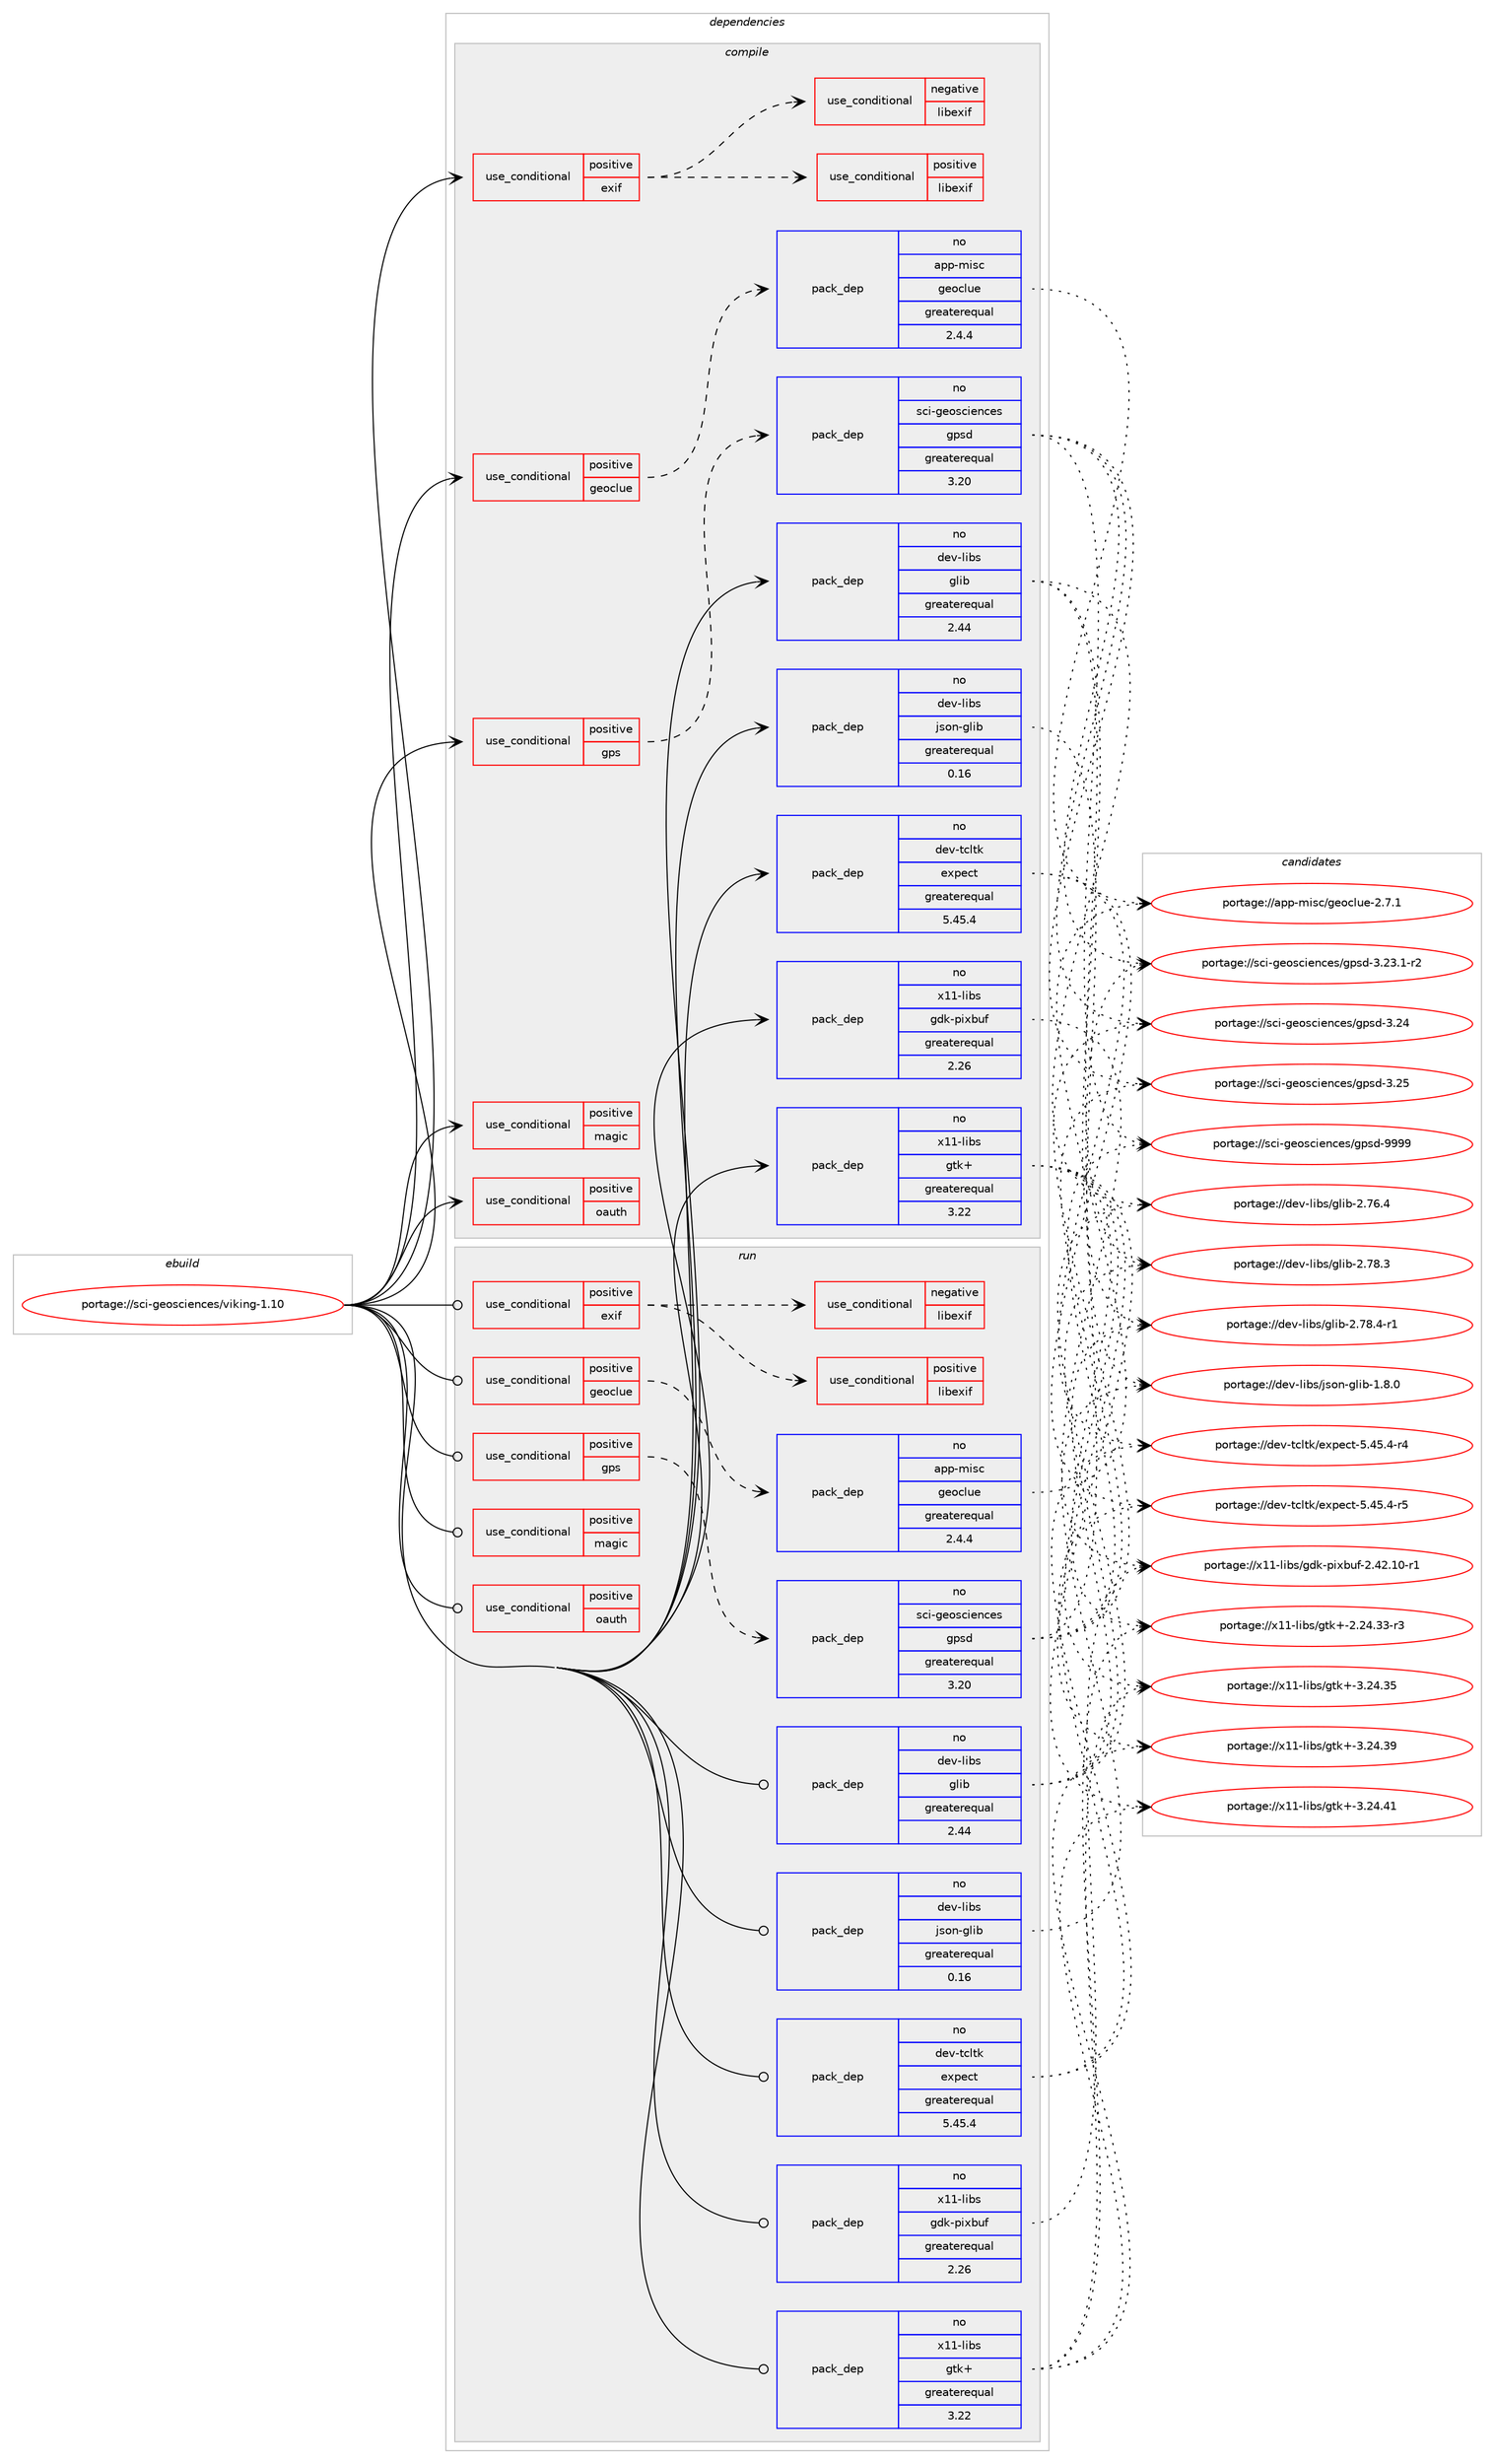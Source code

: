 digraph prolog {

# *************
# Graph options
# *************

newrank=true;
concentrate=true;
compound=true;
graph [rankdir=LR,fontname=Helvetica,fontsize=10,ranksep=1.5];#, ranksep=2.5, nodesep=0.2];
edge  [arrowhead=vee];
node  [fontname=Helvetica,fontsize=10];

# **********
# The ebuild
# **********

subgraph cluster_leftcol {
color=gray;
rank=same;
label=<<i>ebuild</i>>;
id [label="portage://sci-geosciences/viking-1.10", color=red, width=4, href="../sci-geosciences/viking-1.10.svg"];
}

# ****************
# The dependencies
# ****************

subgraph cluster_midcol {
color=gray;
label=<<i>dependencies</i>>;
subgraph cluster_compile {
fillcolor="#eeeeee";
style=filled;
label=<<i>compile</i>>;
subgraph cond2274 {
dependency3412 [label=<<TABLE BORDER="0" CELLBORDER="1" CELLSPACING="0" CELLPADDING="4"><TR><TD ROWSPAN="3" CELLPADDING="10">use_conditional</TD></TR><TR><TD>positive</TD></TR><TR><TD>exif</TD></TR></TABLE>>, shape=none, color=red];
subgraph cond2275 {
dependency3413 [label=<<TABLE BORDER="0" CELLBORDER="1" CELLSPACING="0" CELLPADDING="4"><TR><TD ROWSPAN="3" CELLPADDING="10">use_conditional</TD></TR><TR><TD>positive</TD></TR><TR><TD>libexif</TD></TR></TABLE>>, shape=none, color=red];
# *** BEGIN UNKNOWN DEPENDENCY TYPE (TODO) ***
# dependency3413 -> package_dependency(portage://sci-geosciences/viking-1.10,install,no,media-libs,libexif,none,[,,],[],[])
# *** END UNKNOWN DEPENDENCY TYPE (TODO) ***

}
dependency3412:e -> dependency3413:w [weight=20,style="dashed",arrowhead="vee"];
subgraph cond2276 {
dependency3414 [label=<<TABLE BORDER="0" CELLBORDER="1" CELLSPACING="0" CELLPADDING="4"><TR><TD ROWSPAN="3" CELLPADDING="10">use_conditional</TD></TR><TR><TD>negative</TD></TR><TR><TD>libexif</TD></TR></TABLE>>, shape=none, color=red];
# *** BEGIN UNKNOWN DEPENDENCY TYPE (TODO) ***
# dependency3414 -> package_dependency(portage://sci-geosciences/viking-1.10,install,no,media-libs,gexiv2,none,[,,],[],[])
# *** END UNKNOWN DEPENDENCY TYPE (TODO) ***

}
dependency3412:e -> dependency3414:w [weight=20,style="dashed",arrowhead="vee"];
}
id:e -> dependency3412:w [weight=20,style="solid",arrowhead="vee"];
subgraph cond2277 {
dependency3415 [label=<<TABLE BORDER="0" CELLBORDER="1" CELLSPACING="0" CELLPADDING="4"><TR><TD ROWSPAN="3" CELLPADDING="10">use_conditional</TD></TR><TR><TD>positive</TD></TR><TR><TD>geoclue</TD></TR></TABLE>>, shape=none, color=red];
subgraph pack1089 {
dependency3416 [label=<<TABLE BORDER="0" CELLBORDER="1" CELLSPACING="0" CELLPADDING="4" WIDTH="220"><TR><TD ROWSPAN="6" CELLPADDING="30">pack_dep</TD></TR><TR><TD WIDTH="110">no</TD></TR><TR><TD>app-misc</TD></TR><TR><TD>geoclue</TD></TR><TR><TD>greaterequal</TD></TR><TR><TD>2.4.4</TD></TR></TABLE>>, shape=none, color=blue];
}
dependency3415:e -> dependency3416:w [weight=20,style="dashed",arrowhead="vee"];
}
id:e -> dependency3415:w [weight=20,style="solid",arrowhead="vee"];
subgraph cond2278 {
dependency3417 [label=<<TABLE BORDER="0" CELLBORDER="1" CELLSPACING="0" CELLPADDING="4"><TR><TD ROWSPAN="3" CELLPADDING="10">use_conditional</TD></TR><TR><TD>positive</TD></TR><TR><TD>gps</TD></TR></TABLE>>, shape=none, color=red];
subgraph pack1090 {
dependency3418 [label=<<TABLE BORDER="0" CELLBORDER="1" CELLSPACING="0" CELLPADDING="4" WIDTH="220"><TR><TD ROWSPAN="6" CELLPADDING="30">pack_dep</TD></TR><TR><TD WIDTH="110">no</TD></TR><TR><TD>sci-geosciences</TD></TR><TR><TD>gpsd</TD></TR><TR><TD>greaterequal</TD></TR><TR><TD>3.20</TD></TR></TABLE>>, shape=none, color=blue];
}
dependency3417:e -> dependency3418:w [weight=20,style="dashed",arrowhead="vee"];
}
id:e -> dependency3417:w [weight=20,style="solid",arrowhead="vee"];
subgraph cond2279 {
dependency3419 [label=<<TABLE BORDER="0" CELLBORDER="1" CELLSPACING="0" CELLPADDING="4"><TR><TD ROWSPAN="3" CELLPADDING="10">use_conditional</TD></TR><TR><TD>positive</TD></TR><TR><TD>magic</TD></TR></TABLE>>, shape=none, color=red];
# *** BEGIN UNKNOWN DEPENDENCY TYPE (TODO) ***
# dependency3419 -> package_dependency(portage://sci-geosciences/viking-1.10,install,no,sys-apps,file,none,[,,],[],[])
# *** END UNKNOWN DEPENDENCY TYPE (TODO) ***

}
id:e -> dependency3419:w [weight=20,style="solid",arrowhead="vee"];
subgraph cond2280 {
dependency3420 [label=<<TABLE BORDER="0" CELLBORDER="1" CELLSPACING="0" CELLPADDING="4"><TR><TD ROWSPAN="3" CELLPADDING="10">use_conditional</TD></TR><TR><TD>positive</TD></TR><TR><TD>oauth</TD></TR></TABLE>>, shape=none, color=red];
# *** BEGIN UNKNOWN DEPENDENCY TYPE (TODO) ***
# dependency3420 -> package_dependency(portage://sci-geosciences/viking-1.10,install,no,net-libs,liboauth,none,[,,],[],[])
# *** END UNKNOWN DEPENDENCY TYPE (TODO) ***

}
id:e -> dependency3420:w [weight=20,style="solid",arrowhead="vee"];
# *** BEGIN UNKNOWN DEPENDENCY TYPE (TODO) ***
# id -> package_dependency(portage://sci-geosciences/viking-1.10,install,no,app-arch,bzip2,none,[,,],[],[])
# *** END UNKNOWN DEPENDENCY TYPE (TODO) ***

# *** BEGIN UNKNOWN DEPENDENCY TYPE (TODO) ***
# id -> package_dependency(portage://sci-geosciences/viking-1.10,install,no,app-text,yelp-tools,none,[,,],[],[])
# *** END UNKNOWN DEPENDENCY TYPE (TODO) ***

# *** BEGIN UNKNOWN DEPENDENCY TYPE (TODO) ***
# id -> package_dependency(portage://sci-geosciences/viking-1.10,install,no,dev-build,gtk-doc-am,none,[,,],[],[])
# *** END UNKNOWN DEPENDENCY TYPE (TODO) ***

# *** BEGIN UNKNOWN DEPENDENCY TYPE (TODO) ***
# id -> package_dependency(portage://sci-geosciences/viking-1.10,install,no,dev-db,sqlite,none,[,,],[slot(3)],[])
# *** END UNKNOWN DEPENDENCY TYPE (TODO) ***

# *** BEGIN UNKNOWN DEPENDENCY TYPE (TODO) ***
# id -> package_dependency(portage://sci-geosciences/viking-1.10,install,no,dev-libs,expat,none,[,,],[],[])
# *** END UNKNOWN DEPENDENCY TYPE (TODO) ***

subgraph pack1091 {
dependency3421 [label=<<TABLE BORDER="0" CELLBORDER="1" CELLSPACING="0" CELLPADDING="4" WIDTH="220"><TR><TD ROWSPAN="6" CELLPADDING="30">pack_dep</TD></TR><TR><TD WIDTH="110">no</TD></TR><TR><TD>dev-libs</TD></TR><TR><TD>glib</TD></TR><TR><TD>greaterequal</TD></TR><TR><TD>2.44</TD></TR></TABLE>>, shape=none, color=blue];
}
id:e -> dependency3421:w [weight=20,style="solid",arrowhead="vee"];
subgraph pack1092 {
dependency3422 [label=<<TABLE BORDER="0" CELLBORDER="1" CELLSPACING="0" CELLPADDING="4" WIDTH="220"><TR><TD ROWSPAN="6" CELLPADDING="30">pack_dep</TD></TR><TR><TD WIDTH="110">no</TD></TR><TR><TD>dev-libs</TD></TR><TR><TD>json-glib</TD></TR><TR><TD>greaterequal</TD></TR><TR><TD>0.16</TD></TR></TABLE>>, shape=none, color=blue];
}
id:e -> dependency3422:w [weight=20,style="solid",arrowhead="vee"];
# *** BEGIN UNKNOWN DEPENDENCY TYPE (TODO) ***
# id -> package_dependency(portage://sci-geosciences/viking-1.10,install,no,dev-libs,libxslt,none,[,,],[],[])
# *** END UNKNOWN DEPENDENCY TYPE (TODO) ***

# *** BEGIN UNKNOWN DEPENDENCY TYPE (TODO) ***
# id -> package_dependency(portage://sci-geosciences/viking-1.10,install,no,dev-libs,nettle,none,[,,],[],[])
# *** END UNKNOWN DEPENDENCY TYPE (TODO) ***

subgraph pack1093 {
dependency3423 [label=<<TABLE BORDER="0" CELLBORDER="1" CELLSPACING="0" CELLPADDING="4" WIDTH="220"><TR><TD ROWSPAN="6" CELLPADDING="30">pack_dep</TD></TR><TR><TD WIDTH="110">no</TD></TR><TR><TD>dev-tcltk</TD></TR><TR><TD>expect</TD></TR><TR><TD>greaterequal</TD></TR><TR><TD>5.45.4</TD></TR></TABLE>>, shape=none, color=blue];
}
id:e -> dependency3423:w [weight=20,style="solid",arrowhead="vee"];
# *** BEGIN UNKNOWN DEPENDENCY TYPE (TODO) ***
# id -> package_dependency(portage://sci-geosciences/viking-1.10,install,no,dev-util,gtk-doc,none,[,,],[],[])
# *** END UNKNOWN DEPENDENCY TYPE (TODO) ***

# *** BEGIN UNKNOWN DEPENDENCY TYPE (TODO) ***
# id -> package_dependency(portage://sci-geosciences/viking-1.10,install,no,dev-util,intltool,none,[,,],[],[])
# *** END UNKNOWN DEPENDENCY TYPE (TODO) ***

# *** BEGIN UNKNOWN DEPENDENCY TYPE (TODO) ***
# id -> package_dependency(portage://sci-geosciences/viking-1.10,install,no,net-misc,curl,none,[,,],[],[])
# *** END UNKNOWN DEPENDENCY TYPE (TODO) ***

# *** BEGIN UNKNOWN DEPENDENCY TYPE (TODO) ***
# id -> package_dependency(portage://sci-geosciences/viking-1.10,install,no,sys-devel,gettext,none,[,,],[],[])
# *** END UNKNOWN DEPENDENCY TYPE (TODO) ***

# *** BEGIN UNKNOWN DEPENDENCY TYPE (TODO) ***
# id -> package_dependency(portage://sci-geosciences/viking-1.10,install,no,sys-libs,zlib,none,[,,],[],[])
# *** END UNKNOWN DEPENDENCY TYPE (TODO) ***

# *** BEGIN UNKNOWN DEPENDENCY TYPE (TODO) ***
# id -> package_dependency(portage://sci-geosciences/viking-1.10,install,no,virtual,pkgconfig,none,[,,],[],[])
# *** END UNKNOWN DEPENDENCY TYPE (TODO) ***

subgraph pack1094 {
dependency3424 [label=<<TABLE BORDER="0" CELLBORDER="1" CELLSPACING="0" CELLPADDING="4" WIDTH="220"><TR><TD ROWSPAN="6" CELLPADDING="30">pack_dep</TD></TR><TR><TD WIDTH="110">no</TD></TR><TR><TD>x11-libs</TD></TR><TR><TD>gdk-pixbuf</TD></TR><TR><TD>greaterequal</TD></TR><TR><TD>2.26</TD></TR></TABLE>>, shape=none, color=blue];
}
id:e -> dependency3424:w [weight=20,style="solid",arrowhead="vee"];
subgraph pack1095 {
dependency3425 [label=<<TABLE BORDER="0" CELLBORDER="1" CELLSPACING="0" CELLPADDING="4" WIDTH="220"><TR><TD ROWSPAN="6" CELLPADDING="30">pack_dep</TD></TR><TR><TD WIDTH="110">no</TD></TR><TR><TD>x11-libs</TD></TR><TR><TD>gtk+</TD></TR><TR><TD>greaterequal</TD></TR><TR><TD>3.22</TD></TR></TABLE>>, shape=none, color=blue];
}
id:e -> dependency3425:w [weight=20,style="solid",arrowhead="vee"];
}
subgraph cluster_compileandrun {
fillcolor="#eeeeee";
style=filled;
label=<<i>compile and run</i>>;
}
subgraph cluster_run {
fillcolor="#eeeeee";
style=filled;
label=<<i>run</i>>;
subgraph cond2281 {
dependency3426 [label=<<TABLE BORDER="0" CELLBORDER="1" CELLSPACING="0" CELLPADDING="4"><TR><TD ROWSPAN="3" CELLPADDING="10">use_conditional</TD></TR><TR><TD>positive</TD></TR><TR><TD>exif</TD></TR></TABLE>>, shape=none, color=red];
subgraph cond2282 {
dependency3427 [label=<<TABLE BORDER="0" CELLBORDER="1" CELLSPACING="0" CELLPADDING="4"><TR><TD ROWSPAN="3" CELLPADDING="10">use_conditional</TD></TR><TR><TD>positive</TD></TR><TR><TD>libexif</TD></TR></TABLE>>, shape=none, color=red];
# *** BEGIN UNKNOWN DEPENDENCY TYPE (TODO) ***
# dependency3427 -> package_dependency(portage://sci-geosciences/viking-1.10,run,no,media-libs,libexif,none,[,,],[],[])
# *** END UNKNOWN DEPENDENCY TYPE (TODO) ***

}
dependency3426:e -> dependency3427:w [weight=20,style="dashed",arrowhead="vee"];
subgraph cond2283 {
dependency3428 [label=<<TABLE BORDER="0" CELLBORDER="1" CELLSPACING="0" CELLPADDING="4"><TR><TD ROWSPAN="3" CELLPADDING="10">use_conditional</TD></TR><TR><TD>negative</TD></TR><TR><TD>libexif</TD></TR></TABLE>>, shape=none, color=red];
# *** BEGIN UNKNOWN DEPENDENCY TYPE (TODO) ***
# dependency3428 -> package_dependency(portage://sci-geosciences/viking-1.10,run,no,media-libs,gexiv2,none,[,,],[],[])
# *** END UNKNOWN DEPENDENCY TYPE (TODO) ***

}
dependency3426:e -> dependency3428:w [weight=20,style="dashed",arrowhead="vee"];
}
id:e -> dependency3426:w [weight=20,style="solid",arrowhead="odot"];
subgraph cond2284 {
dependency3429 [label=<<TABLE BORDER="0" CELLBORDER="1" CELLSPACING="0" CELLPADDING="4"><TR><TD ROWSPAN="3" CELLPADDING="10">use_conditional</TD></TR><TR><TD>positive</TD></TR><TR><TD>geoclue</TD></TR></TABLE>>, shape=none, color=red];
subgraph pack1096 {
dependency3430 [label=<<TABLE BORDER="0" CELLBORDER="1" CELLSPACING="0" CELLPADDING="4" WIDTH="220"><TR><TD ROWSPAN="6" CELLPADDING="30">pack_dep</TD></TR><TR><TD WIDTH="110">no</TD></TR><TR><TD>app-misc</TD></TR><TR><TD>geoclue</TD></TR><TR><TD>greaterequal</TD></TR><TR><TD>2.4.4</TD></TR></TABLE>>, shape=none, color=blue];
}
dependency3429:e -> dependency3430:w [weight=20,style="dashed",arrowhead="vee"];
}
id:e -> dependency3429:w [weight=20,style="solid",arrowhead="odot"];
subgraph cond2285 {
dependency3431 [label=<<TABLE BORDER="0" CELLBORDER="1" CELLSPACING="0" CELLPADDING="4"><TR><TD ROWSPAN="3" CELLPADDING="10">use_conditional</TD></TR><TR><TD>positive</TD></TR><TR><TD>gps</TD></TR></TABLE>>, shape=none, color=red];
subgraph pack1097 {
dependency3432 [label=<<TABLE BORDER="0" CELLBORDER="1" CELLSPACING="0" CELLPADDING="4" WIDTH="220"><TR><TD ROWSPAN="6" CELLPADDING="30">pack_dep</TD></TR><TR><TD WIDTH="110">no</TD></TR><TR><TD>sci-geosciences</TD></TR><TR><TD>gpsd</TD></TR><TR><TD>greaterequal</TD></TR><TR><TD>3.20</TD></TR></TABLE>>, shape=none, color=blue];
}
dependency3431:e -> dependency3432:w [weight=20,style="dashed",arrowhead="vee"];
}
id:e -> dependency3431:w [weight=20,style="solid",arrowhead="odot"];
subgraph cond2286 {
dependency3433 [label=<<TABLE BORDER="0" CELLBORDER="1" CELLSPACING="0" CELLPADDING="4"><TR><TD ROWSPAN="3" CELLPADDING="10">use_conditional</TD></TR><TR><TD>positive</TD></TR><TR><TD>magic</TD></TR></TABLE>>, shape=none, color=red];
# *** BEGIN UNKNOWN DEPENDENCY TYPE (TODO) ***
# dependency3433 -> package_dependency(portage://sci-geosciences/viking-1.10,run,no,sys-apps,file,none,[,,],[],[])
# *** END UNKNOWN DEPENDENCY TYPE (TODO) ***

}
id:e -> dependency3433:w [weight=20,style="solid",arrowhead="odot"];
subgraph cond2287 {
dependency3434 [label=<<TABLE BORDER="0" CELLBORDER="1" CELLSPACING="0" CELLPADDING="4"><TR><TD ROWSPAN="3" CELLPADDING="10">use_conditional</TD></TR><TR><TD>positive</TD></TR><TR><TD>oauth</TD></TR></TABLE>>, shape=none, color=red];
# *** BEGIN UNKNOWN DEPENDENCY TYPE (TODO) ***
# dependency3434 -> package_dependency(portage://sci-geosciences/viking-1.10,run,no,net-libs,liboauth,none,[,,],[],[])
# *** END UNKNOWN DEPENDENCY TYPE (TODO) ***

}
id:e -> dependency3434:w [weight=20,style="solid",arrowhead="odot"];
# *** BEGIN UNKNOWN DEPENDENCY TYPE (TODO) ***
# id -> package_dependency(portage://sci-geosciences/viking-1.10,run,no,app-arch,bzip2,none,[,,],[],[])
# *** END UNKNOWN DEPENDENCY TYPE (TODO) ***

# *** BEGIN UNKNOWN DEPENDENCY TYPE (TODO) ***
# id -> package_dependency(portage://sci-geosciences/viking-1.10,run,no,dev-db,sqlite,none,[,,],[slot(3)],[])
# *** END UNKNOWN DEPENDENCY TYPE (TODO) ***

# *** BEGIN UNKNOWN DEPENDENCY TYPE (TODO) ***
# id -> package_dependency(portage://sci-geosciences/viking-1.10,run,no,dev-libs,expat,none,[,,],[],[])
# *** END UNKNOWN DEPENDENCY TYPE (TODO) ***

subgraph pack1098 {
dependency3435 [label=<<TABLE BORDER="0" CELLBORDER="1" CELLSPACING="0" CELLPADDING="4" WIDTH="220"><TR><TD ROWSPAN="6" CELLPADDING="30">pack_dep</TD></TR><TR><TD WIDTH="110">no</TD></TR><TR><TD>dev-libs</TD></TR><TR><TD>glib</TD></TR><TR><TD>greaterequal</TD></TR><TR><TD>2.44</TD></TR></TABLE>>, shape=none, color=blue];
}
id:e -> dependency3435:w [weight=20,style="solid",arrowhead="odot"];
subgraph pack1099 {
dependency3436 [label=<<TABLE BORDER="0" CELLBORDER="1" CELLSPACING="0" CELLPADDING="4" WIDTH="220"><TR><TD ROWSPAN="6" CELLPADDING="30">pack_dep</TD></TR><TR><TD WIDTH="110">no</TD></TR><TR><TD>dev-libs</TD></TR><TR><TD>json-glib</TD></TR><TR><TD>greaterequal</TD></TR><TR><TD>0.16</TD></TR></TABLE>>, shape=none, color=blue];
}
id:e -> dependency3436:w [weight=20,style="solid",arrowhead="odot"];
# *** BEGIN UNKNOWN DEPENDENCY TYPE (TODO) ***
# id -> package_dependency(portage://sci-geosciences/viking-1.10,run,no,dev-libs,nettle,none,[,,],[],[])
# *** END UNKNOWN DEPENDENCY TYPE (TODO) ***

subgraph pack1100 {
dependency3437 [label=<<TABLE BORDER="0" CELLBORDER="1" CELLSPACING="0" CELLPADDING="4" WIDTH="220"><TR><TD ROWSPAN="6" CELLPADDING="30">pack_dep</TD></TR><TR><TD WIDTH="110">no</TD></TR><TR><TD>dev-tcltk</TD></TR><TR><TD>expect</TD></TR><TR><TD>greaterequal</TD></TR><TR><TD>5.45.4</TD></TR></TABLE>>, shape=none, color=blue];
}
id:e -> dependency3437:w [weight=20,style="solid",arrowhead="odot"];
# *** BEGIN UNKNOWN DEPENDENCY TYPE (TODO) ***
# id -> package_dependency(portage://sci-geosciences/viking-1.10,run,no,net-misc,curl,none,[,,],[],[])
# *** END UNKNOWN DEPENDENCY TYPE (TODO) ***

# *** BEGIN UNKNOWN DEPENDENCY TYPE (TODO) ***
# id -> package_dependency(portage://sci-geosciences/viking-1.10,run,no,sci-geosciences,gpsbabel,none,[,,],[],[])
# *** END UNKNOWN DEPENDENCY TYPE (TODO) ***

# *** BEGIN UNKNOWN DEPENDENCY TYPE (TODO) ***
# id -> package_dependency(portage://sci-geosciences/viking-1.10,run,no,sys-libs,zlib,none,[,,],[],[])
# *** END UNKNOWN DEPENDENCY TYPE (TODO) ***

subgraph pack1101 {
dependency3438 [label=<<TABLE BORDER="0" CELLBORDER="1" CELLSPACING="0" CELLPADDING="4" WIDTH="220"><TR><TD ROWSPAN="6" CELLPADDING="30">pack_dep</TD></TR><TR><TD WIDTH="110">no</TD></TR><TR><TD>x11-libs</TD></TR><TR><TD>gdk-pixbuf</TD></TR><TR><TD>greaterequal</TD></TR><TR><TD>2.26</TD></TR></TABLE>>, shape=none, color=blue];
}
id:e -> dependency3438:w [weight=20,style="solid",arrowhead="odot"];
subgraph pack1102 {
dependency3439 [label=<<TABLE BORDER="0" CELLBORDER="1" CELLSPACING="0" CELLPADDING="4" WIDTH="220"><TR><TD ROWSPAN="6" CELLPADDING="30">pack_dep</TD></TR><TR><TD WIDTH="110">no</TD></TR><TR><TD>x11-libs</TD></TR><TR><TD>gtk+</TD></TR><TR><TD>greaterequal</TD></TR><TR><TD>3.22</TD></TR></TABLE>>, shape=none, color=blue];
}
id:e -> dependency3439:w [weight=20,style="solid",arrowhead="odot"];
}
}

# **************
# The candidates
# **************

subgraph cluster_choices {
rank=same;
color=gray;
label=<<i>candidates</i>>;

subgraph choice1089 {
color=black;
nodesep=1;
choice9711211245109105115994710310111199108117101455046554649 [label="portage://app-misc/geoclue-2.7.1", color=red, width=4,href="../app-misc/geoclue-2.7.1.svg"];
dependency3416:e -> choice9711211245109105115994710310111199108117101455046554649:w [style=dotted,weight="100"];
}
subgraph choice1090 {
color=black;
nodesep=1;
choice1159910545103101111115991051011109910111547103112115100455146505146494511450 [label="portage://sci-geosciences/gpsd-3.23.1-r2", color=red, width=4,href="../sci-geosciences/gpsd-3.23.1-r2.svg"];
choice11599105451031011111159910510111099101115471031121151004551465052 [label="portage://sci-geosciences/gpsd-3.24", color=red, width=4,href="../sci-geosciences/gpsd-3.24.svg"];
choice11599105451031011111159910510111099101115471031121151004551465053 [label="portage://sci-geosciences/gpsd-3.25", color=red, width=4,href="../sci-geosciences/gpsd-3.25.svg"];
choice11599105451031011111159910510111099101115471031121151004557575757 [label="portage://sci-geosciences/gpsd-9999", color=red, width=4,href="../sci-geosciences/gpsd-9999.svg"];
dependency3418:e -> choice1159910545103101111115991051011109910111547103112115100455146505146494511450:w [style=dotted,weight="100"];
dependency3418:e -> choice11599105451031011111159910510111099101115471031121151004551465052:w [style=dotted,weight="100"];
dependency3418:e -> choice11599105451031011111159910510111099101115471031121151004551465053:w [style=dotted,weight="100"];
dependency3418:e -> choice11599105451031011111159910510111099101115471031121151004557575757:w [style=dotted,weight="100"];
}
subgraph choice1091 {
color=black;
nodesep=1;
choice1001011184510810598115471031081059845504655544652 [label="portage://dev-libs/glib-2.76.4", color=red, width=4,href="../dev-libs/glib-2.76.4.svg"];
choice1001011184510810598115471031081059845504655564651 [label="portage://dev-libs/glib-2.78.3", color=red, width=4,href="../dev-libs/glib-2.78.3.svg"];
choice10010111845108105981154710310810598455046555646524511449 [label="portage://dev-libs/glib-2.78.4-r1", color=red, width=4,href="../dev-libs/glib-2.78.4-r1.svg"];
dependency3421:e -> choice1001011184510810598115471031081059845504655544652:w [style=dotted,weight="100"];
dependency3421:e -> choice1001011184510810598115471031081059845504655564651:w [style=dotted,weight="100"];
dependency3421:e -> choice10010111845108105981154710310810598455046555646524511449:w [style=dotted,weight="100"];
}
subgraph choice1092 {
color=black;
nodesep=1;
choice1001011184510810598115471061151111104510310810598454946564648 [label="portage://dev-libs/json-glib-1.8.0", color=red, width=4,href="../dev-libs/json-glib-1.8.0.svg"];
dependency3422:e -> choice1001011184510810598115471061151111104510310810598454946564648:w [style=dotted,weight="100"];
}
subgraph choice1093 {
color=black;
nodesep=1;
choice10010111845116991081161074710112011210199116455346525346524511452 [label="portage://dev-tcltk/expect-5.45.4-r4", color=red, width=4,href="../dev-tcltk/expect-5.45.4-r4.svg"];
choice10010111845116991081161074710112011210199116455346525346524511453 [label="portage://dev-tcltk/expect-5.45.4-r5", color=red, width=4,href="../dev-tcltk/expect-5.45.4-r5.svg"];
dependency3423:e -> choice10010111845116991081161074710112011210199116455346525346524511452:w [style=dotted,weight="100"];
dependency3423:e -> choice10010111845116991081161074710112011210199116455346525346524511453:w [style=dotted,weight="100"];
}
subgraph choice1094 {
color=black;
nodesep=1;
choice1204949451081059811547103100107451121051209811710245504652504649484511449 [label="portage://x11-libs/gdk-pixbuf-2.42.10-r1", color=red, width=4,href="../x11-libs/gdk-pixbuf-2.42.10-r1.svg"];
dependency3424:e -> choice1204949451081059811547103100107451121051209811710245504652504649484511449:w [style=dotted,weight="100"];
}
subgraph choice1095 {
color=black;
nodesep=1;
choice12049494510810598115471031161074345504650524651514511451 [label="portage://x11-libs/gtk+-2.24.33-r3", color=red, width=4,href="../x11-libs/gtk+-2.24.33-r3.svg"];
choice1204949451081059811547103116107434551465052465153 [label="portage://x11-libs/gtk+-3.24.35", color=red, width=4,href="../x11-libs/gtk+-3.24.35.svg"];
choice1204949451081059811547103116107434551465052465157 [label="portage://x11-libs/gtk+-3.24.39", color=red, width=4,href="../x11-libs/gtk+-3.24.39.svg"];
choice1204949451081059811547103116107434551465052465249 [label="portage://x11-libs/gtk+-3.24.41", color=red, width=4,href="../x11-libs/gtk+-3.24.41.svg"];
dependency3425:e -> choice12049494510810598115471031161074345504650524651514511451:w [style=dotted,weight="100"];
dependency3425:e -> choice1204949451081059811547103116107434551465052465153:w [style=dotted,weight="100"];
dependency3425:e -> choice1204949451081059811547103116107434551465052465157:w [style=dotted,weight="100"];
dependency3425:e -> choice1204949451081059811547103116107434551465052465249:w [style=dotted,weight="100"];
}
subgraph choice1096 {
color=black;
nodesep=1;
choice9711211245109105115994710310111199108117101455046554649 [label="portage://app-misc/geoclue-2.7.1", color=red, width=4,href="../app-misc/geoclue-2.7.1.svg"];
dependency3430:e -> choice9711211245109105115994710310111199108117101455046554649:w [style=dotted,weight="100"];
}
subgraph choice1097 {
color=black;
nodesep=1;
choice1159910545103101111115991051011109910111547103112115100455146505146494511450 [label="portage://sci-geosciences/gpsd-3.23.1-r2", color=red, width=4,href="../sci-geosciences/gpsd-3.23.1-r2.svg"];
choice11599105451031011111159910510111099101115471031121151004551465052 [label="portage://sci-geosciences/gpsd-3.24", color=red, width=4,href="../sci-geosciences/gpsd-3.24.svg"];
choice11599105451031011111159910510111099101115471031121151004551465053 [label="portage://sci-geosciences/gpsd-3.25", color=red, width=4,href="../sci-geosciences/gpsd-3.25.svg"];
choice11599105451031011111159910510111099101115471031121151004557575757 [label="portage://sci-geosciences/gpsd-9999", color=red, width=4,href="../sci-geosciences/gpsd-9999.svg"];
dependency3432:e -> choice1159910545103101111115991051011109910111547103112115100455146505146494511450:w [style=dotted,weight="100"];
dependency3432:e -> choice11599105451031011111159910510111099101115471031121151004551465052:w [style=dotted,weight="100"];
dependency3432:e -> choice11599105451031011111159910510111099101115471031121151004551465053:w [style=dotted,weight="100"];
dependency3432:e -> choice11599105451031011111159910510111099101115471031121151004557575757:w [style=dotted,weight="100"];
}
subgraph choice1098 {
color=black;
nodesep=1;
choice1001011184510810598115471031081059845504655544652 [label="portage://dev-libs/glib-2.76.4", color=red, width=4,href="../dev-libs/glib-2.76.4.svg"];
choice1001011184510810598115471031081059845504655564651 [label="portage://dev-libs/glib-2.78.3", color=red, width=4,href="../dev-libs/glib-2.78.3.svg"];
choice10010111845108105981154710310810598455046555646524511449 [label="portage://dev-libs/glib-2.78.4-r1", color=red, width=4,href="../dev-libs/glib-2.78.4-r1.svg"];
dependency3435:e -> choice1001011184510810598115471031081059845504655544652:w [style=dotted,weight="100"];
dependency3435:e -> choice1001011184510810598115471031081059845504655564651:w [style=dotted,weight="100"];
dependency3435:e -> choice10010111845108105981154710310810598455046555646524511449:w [style=dotted,weight="100"];
}
subgraph choice1099 {
color=black;
nodesep=1;
choice1001011184510810598115471061151111104510310810598454946564648 [label="portage://dev-libs/json-glib-1.8.0", color=red, width=4,href="../dev-libs/json-glib-1.8.0.svg"];
dependency3436:e -> choice1001011184510810598115471061151111104510310810598454946564648:w [style=dotted,weight="100"];
}
subgraph choice1100 {
color=black;
nodesep=1;
choice10010111845116991081161074710112011210199116455346525346524511452 [label="portage://dev-tcltk/expect-5.45.4-r4", color=red, width=4,href="../dev-tcltk/expect-5.45.4-r4.svg"];
choice10010111845116991081161074710112011210199116455346525346524511453 [label="portage://dev-tcltk/expect-5.45.4-r5", color=red, width=4,href="../dev-tcltk/expect-5.45.4-r5.svg"];
dependency3437:e -> choice10010111845116991081161074710112011210199116455346525346524511452:w [style=dotted,weight="100"];
dependency3437:e -> choice10010111845116991081161074710112011210199116455346525346524511453:w [style=dotted,weight="100"];
}
subgraph choice1101 {
color=black;
nodesep=1;
choice1204949451081059811547103100107451121051209811710245504652504649484511449 [label="portage://x11-libs/gdk-pixbuf-2.42.10-r1", color=red, width=4,href="../x11-libs/gdk-pixbuf-2.42.10-r1.svg"];
dependency3438:e -> choice1204949451081059811547103100107451121051209811710245504652504649484511449:w [style=dotted,weight="100"];
}
subgraph choice1102 {
color=black;
nodesep=1;
choice12049494510810598115471031161074345504650524651514511451 [label="portage://x11-libs/gtk+-2.24.33-r3", color=red, width=4,href="../x11-libs/gtk+-2.24.33-r3.svg"];
choice1204949451081059811547103116107434551465052465153 [label="portage://x11-libs/gtk+-3.24.35", color=red, width=4,href="../x11-libs/gtk+-3.24.35.svg"];
choice1204949451081059811547103116107434551465052465157 [label="portage://x11-libs/gtk+-3.24.39", color=red, width=4,href="../x11-libs/gtk+-3.24.39.svg"];
choice1204949451081059811547103116107434551465052465249 [label="portage://x11-libs/gtk+-3.24.41", color=red, width=4,href="../x11-libs/gtk+-3.24.41.svg"];
dependency3439:e -> choice12049494510810598115471031161074345504650524651514511451:w [style=dotted,weight="100"];
dependency3439:e -> choice1204949451081059811547103116107434551465052465153:w [style=dotted,weight="100"];
dependency3439:e -> choice1204949451081059811547103116107434551465052465157:w [style=dotted,weight="100"];
dependency3439:e -> choice1204949451081059811547103116107434551465052465249:w [style=dotted,weight="100"];
}
}

}
